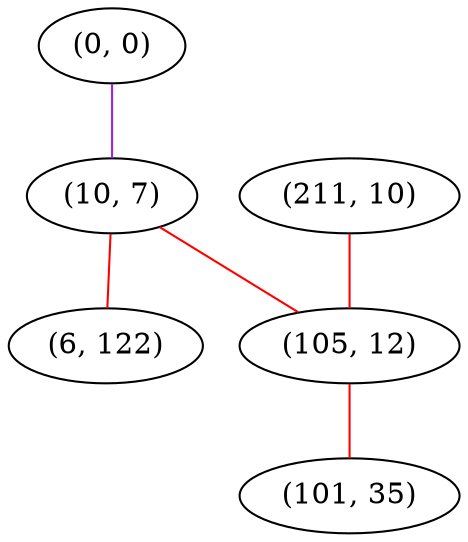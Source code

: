 graph "" {
"(0, 0)";
"(10, 7)";
"(211, 10)";
"(6, 122)";
"(105, 12)";
"(101, 35)";
"(0, 0)" -- "(10, 7)"  [color=purple, key=0, weight=4];
"(10, 7)" -- "(6, 122)"  [color=red, key=0, weight=1];
"(10, 7)" -- "(105, 12)"  [color=red, key=0, weight=1];
"(211, 10)" -- "(105, 12)"  [color=red, key=0, weight=1];
"(105, 12)" -- "(101, 35)"  [color=red, key=0, weight=1];
}

